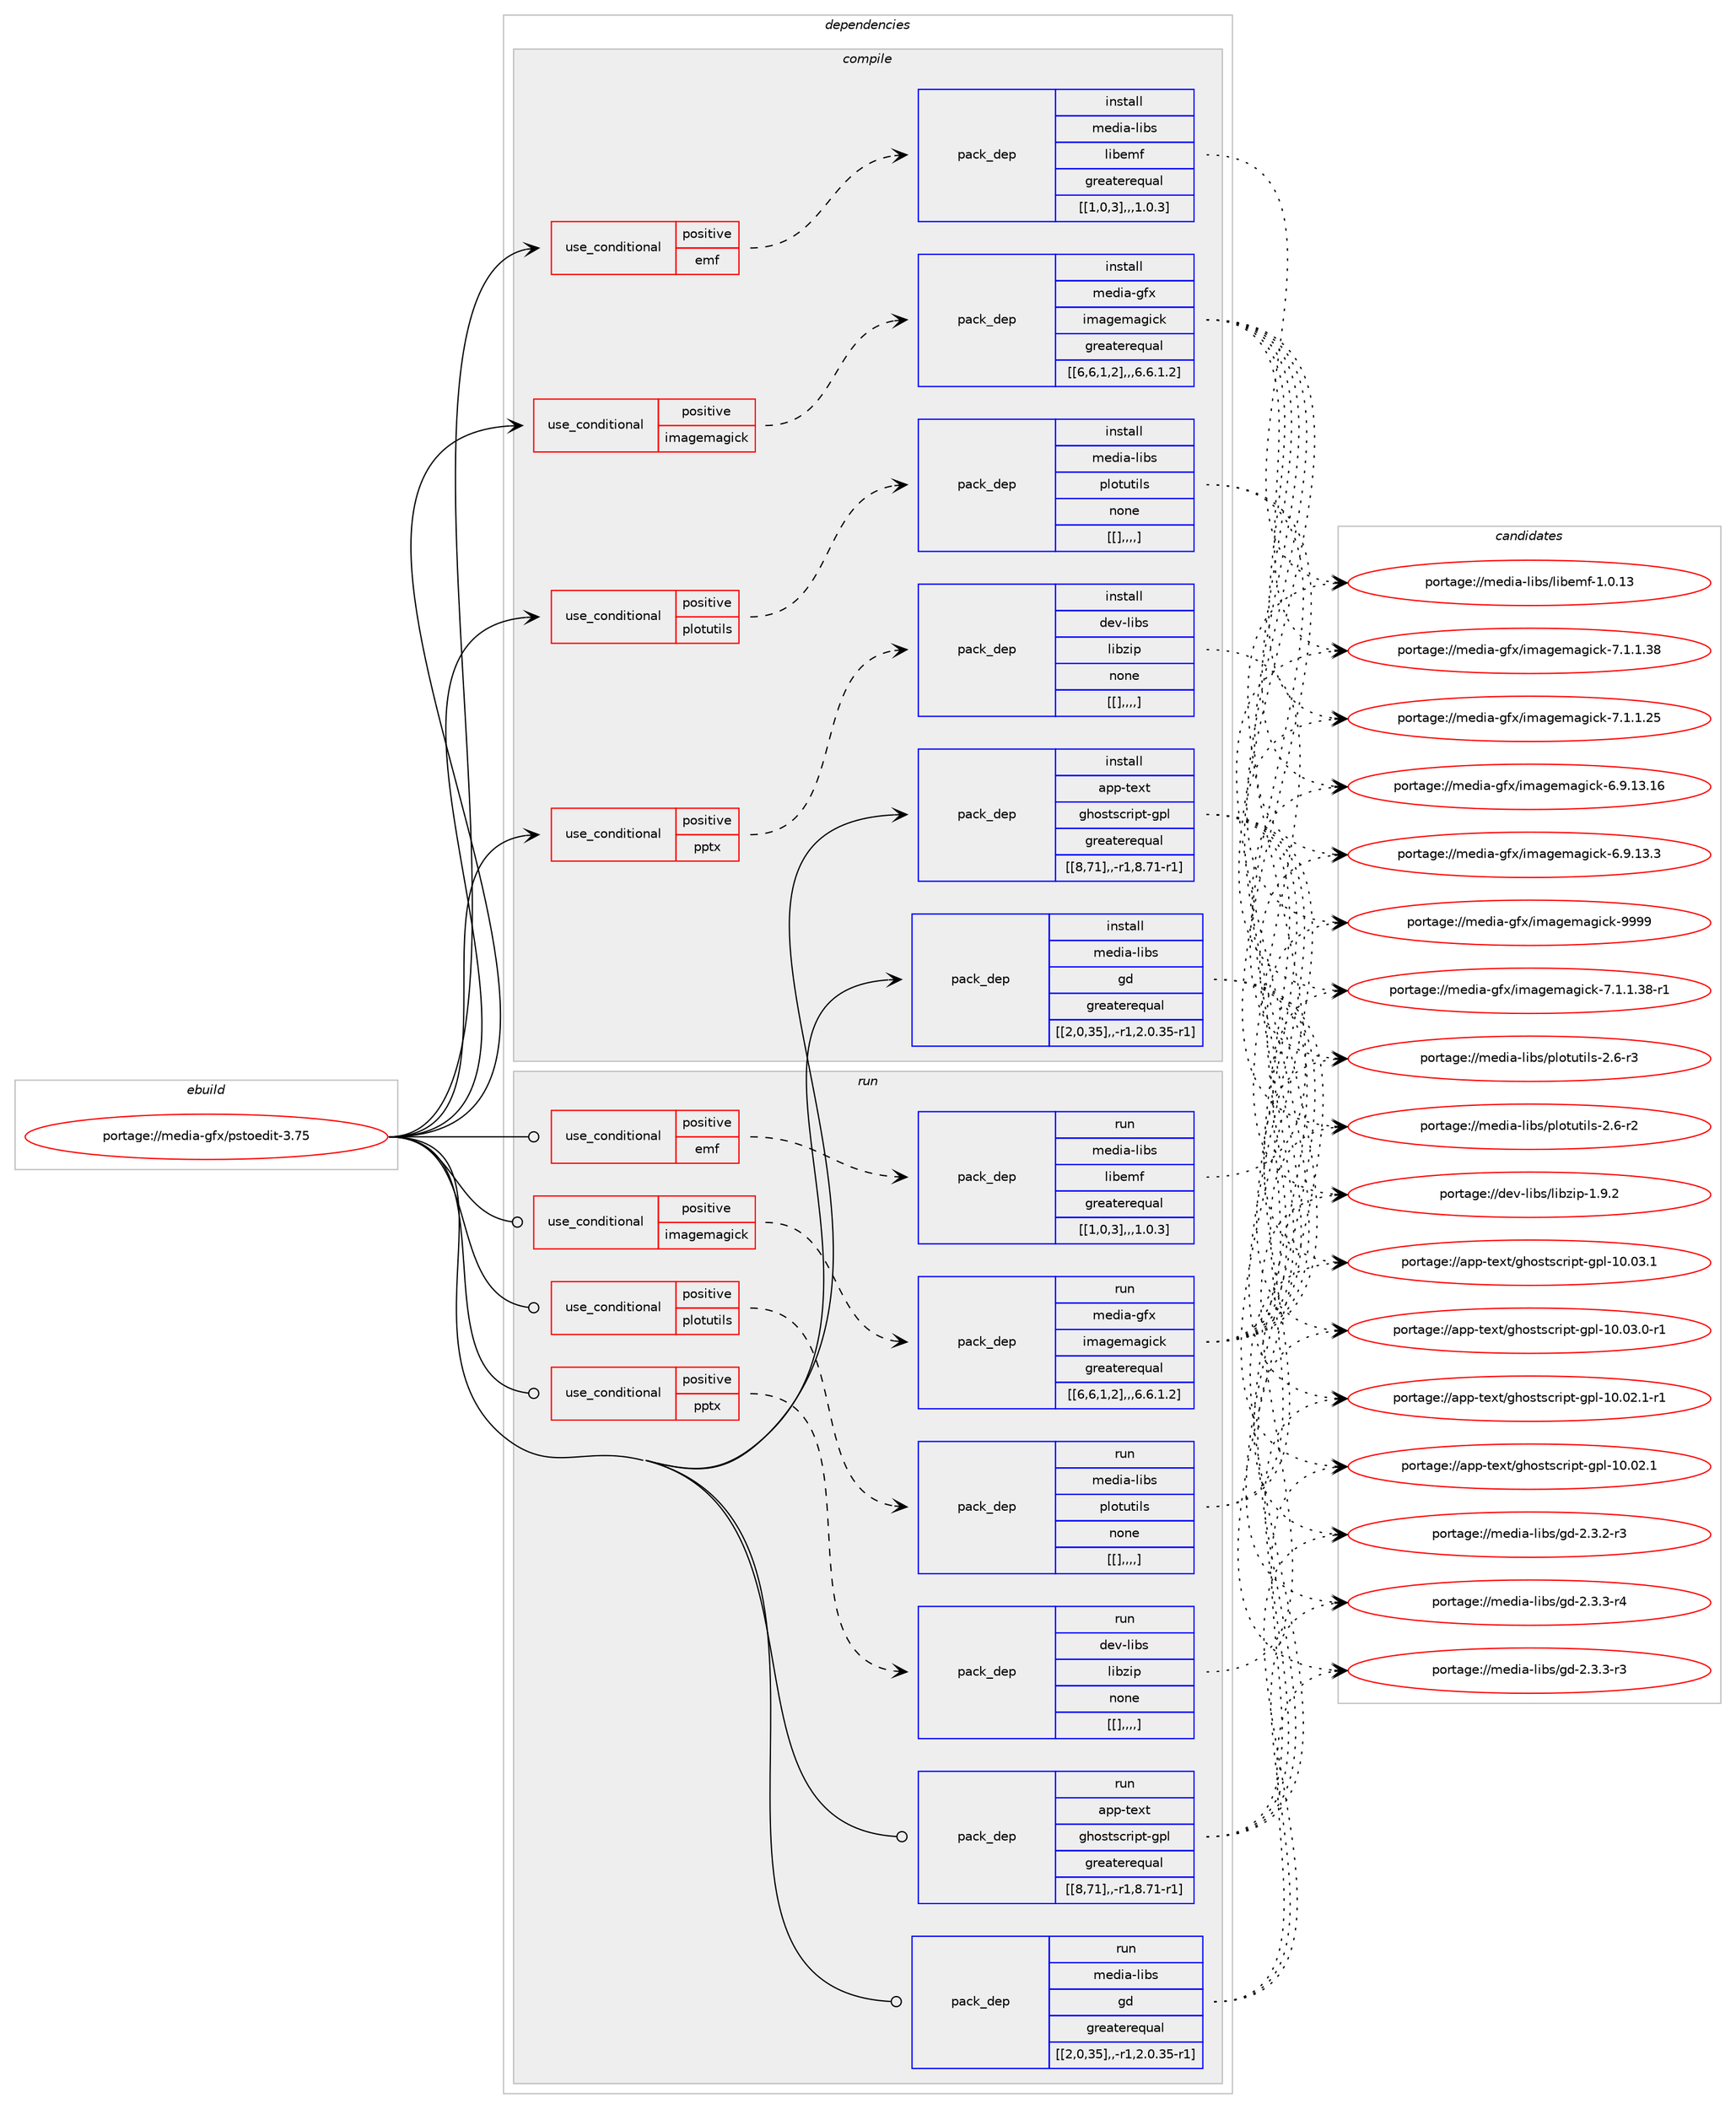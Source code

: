 digraph prolog {

# *************
# Graph options
# *************

newrank=true;
concentrate=true;
compound=true;
graph [rankdir=LR,fontname=Helvetica,fontsize=10,ranksep=1.5];#, ranksep=2.5, nodesep=0.2];
edge  [arrowhead=vee];
node  [fontname=Helvetica,fontsize=10];

# **********
# The ebuild
# **********

subgraph cluster_leftcol {
color=gray;
label=<<i>ebuild</i>>;
id [label="portage://media-gfx/pstoedit-3.75", color=red, width=4, href="../media-gfx/pstoedit-3.75.svg"];
}

# ****************
# The dependencies
# ****************

subgraph cluster_midcol {
color=gray;
label=<<i>dependencies</i>>;
subgraph cluster_compile {
fillcolor="#eeeeee";
style=filled;
label=<<i>compile</i>>;
subgraph cond77453 {
dependency303939 [label=<<TABLE BORDER="0" CELLBORDER="1" CELLSPACING="0" CELLPADDING="4"><TR><TD ROWSPAN="3" CELLPADDING="10">use_conditional</TD></TR><TR><TD>positive</TD></TR><TR><TD>emf</TD></TR></TABLE>>, shape=none, color=red];
subgraph pack224092 {
dependency303940 [label=<<TABLE BORDER="0" CELLBORDER="1" CELLSPACING="0" CELLPADDING="4" WIDTH="220"><TR><TD ROWSPAN="6" CELLPADDING="30">pack_dep</TD></TR><TR><TD WIDTH="110">install</TD></TR><TR><TD>media-libs</TD></TR><TR><TD>libemf</TD></TR><TR><TD>greaterequal</TD></TR><TR><TD>[[1,0,3],,,1.0.3]</TD></TR></TABLE>>, shape=none, color=blue];
}
dependency303939:e -> dependency303940:w [weight=20,style="dashed",arrowhead="vee"];
}
id:e -> dependency303939:w [weight=20,style="solid",arrowhead="vee"];
subgraph cond77454 {
dependency303941 [label=<<TABLE BORDER="0" CELLBORDER="1" CELLSPACING="0" CELLPADDING="4"><TR><TD ROWSPAN="3" CELLPADDING="10">use_conditional</TD></TR><TR><TD>positive</TD></TR><TR><TD>imagemagick</TD></TR></TABLE>>, shape=none, color=red];
subgraph pack224093 {
dependency303942 [label=<<TABLE BORDER="0" CELLBORDER="1" CELLSPACING="0" CELLPADDING="4" WIDTH="220"><TR><TD ROWSPAN="6" CELLPADDING="30">pack_dep</TD></TR><TR><TD WIDTH="110">install</TD></TR><TR><TD>media-gfx</TD></TR><TR><TD>imagemagick</TD></TR><TR><TD>greaterequal</TD></TR><TR><TD>[[6,6,1,2],,,6.6.1.2]</TD></TR></TABLE>>, shape=none, color=blue];
}
dependency303941:e -> dependency303942:w [weight=20,style="dashed",arrowhead="vee"];
}
id:e -> dependency303941:w [weight=20,style="solid",arrowhead="vee"];
subgraph cond77455 {
dependency303943 [label=<<TABLE BORDER="0" CELLBORDER="1" CELLSPACING="0" CELLPADDING="4"><TR><TD ROWSPAN="3" CELLPADDING="10">use_conditional</TD></TR><TR><TD>positive</TD></TR><TR><TD>plotutils</TD></TR></TABLE>>, shape=none, color=red];
subgraph pack224094 {
dependency303944 [label=<<TABLE BORDER="0" CELLBORDER="1" CELLSPACING="0" CELLPADDING="4" WIDTH="220"><TR><TD ROWSPAN="6" CELLPADDING="30">pack_dep</TD></TR><TR><TD WIDTH="110">install</TD></TR><TR><TD>media-libs</TD></TR><TR><TD>plotutils</TD></TR><TR><TD>none</TD></TR><TR><TD>[[],,,,]</TD></TR></TABLE>>, shape=none, color=blue];
}
dependency303943:e -> dependency303944:w [weight=20,style="dashed",arrowhead="vee"];
}
id:e -> dependency303943:w [weight=20,style="solid",arrowhead="vee"];
subgraph cond77456 {
dependency303945 [label=<<TABLE BORDER="0" CELLBORDER="1" CELLSPACING="0" CELLPADDING="4"><TR><TD ROWSPAN="3" CELLPADDING="10">use_conditional</TD></TR><TR><TD>positive</TD></TR><TR><TD>pptx</TD></TR></TABLE>>, shape=none, color=red];
subgraph pack224095 {
dependency303946 [label=<<TABLE BORDER="0" CELLBORDER="1" CELLSPACING="0" CELLPADDING="4" WIDTH="220"><TR><TD ROWSPAN="6" CELLPADDING="30">pack_dep</TD></TR><TR><TD WIDTH="110">install</TD></TR><TR><TD>dev-libs</TD></TR><TR><TD>libzip</TD></TR><TR><TD>none</TD></TR><TR><TD>[[],,,,]</TD></TR></TABLE>>, shape=none, color=blue];
}
dependency303945:e -> dependency303946:w [weight=20,style="dashed",arrowhead="vee"];
}
id:e -> dependency303945:w [weight=20,style="solid",arrowhead="vee"];
subgraph pack224096 {
dependency303947 [label=<<TABLE BORDER="0" CELLBORDER="1" CELLSPACING="0" CELLPADDING="4" WIDTH="220"><TR><TD ROWSPAN="6" CELLPADDING="30">pack_dep</TD></TR><TR><TD WIDTH="110">install</TD></TR><TR><TD>app-text</TD></TR><TR><TD>ghostscript-gpl</TD></TR><TR><TD>greaterequal</TD></TR><TR><TD>[[8,71],,-r1,8.71-r1]</TD></TR></TABLE>>, shape=none, color=blue];
}
id:e -> dependency303947:w [weight=20,style="solid",arrowhead="vee"];
subgraph pack224097 {
dependency303948 [label=<<TABLE BORDER="0" CELLBORDER="1" CELLSPACING="0" CELLPADDING="4" WIDTH="220"><TR><TD ROWSPAN="6" CELLPADDING="30">pack_dep</TD></TR><TR><TD WIDTH="110">install</TD></TR><TR><TD>media-libs</TD></TR><TR><TD>gd</TD></TR><TR><TD>greaterequal</TD></TR><TR><TD>[[2,0,35],,-r1,2.0.35-r1]</TD></TR></TABLE>>, shape=none, color=blue];
}
id:e -> dependency303948:w [weight=20,style="solid",arrowhead="vee"];
}
subgraph cluster_compileandrun {
fillcolor="#eeeeee";
style=filled;
label=<<i>compile and run</i>>;
}
subgraph cluster_run {
fillcolor="#eeeeee";
style=filled;
label=<<i>run</i>>;
subgraph cond77457 {
dependency303949 [label=<<TABLE BORDER="0" CELLBORDER="1" CELLSPACING="0" CELLPADDING="4"><TR><TD ROWSPAN="3" CELLPADDING="10">use_conditional</TD></TR><TR><TD>positive</TD></TR><TR><TD>emf</TD></TR></TABLE>>, shape=none, color=red];
subgraph pack224098 {
dependency303950 [label=<<TABLE BORDER="0" CELLBORDER="1" CELLSPACING="0" CELLPADDING="4" WIDTH="220"><TR><TD ROWSPAN="6" CELLPADDING="30">pack_dep</TD></TR><TR><TD WIDTH="110">run</TD></TR><TR><TD>media-libs</TD></TR><TR><TD>libemf</TD></TR><TR><TD>greaterequal</TD></TR><TR><TD>[[1,0,3],,,1.0.3]</TD></TR></TABLE>>, shape=none, color=blue];
}
dependency303949:e -> dependency303950:w [weight=20,style="dashed",arrowhead="vee"];
}
id:e -> dependency303949:w [weight=20,style="solid",arrowhead="odot"];
subgraph cond77458 {
dependency303951 [label=<<TABLE BORDER="0" CELLBORDER="1" CELLSPACING="0" CELLPADDING="4"><TR><TD ROWSPAN="3" CELLPADDING="10">use_conditional</TD></TR><TR><TD>positive</TD></TR><TR><TD>imagemagick</TD></TR></TABLE>>, shape=none, color=red];
subgraph pack224099 {
dependency303952 [label=<<TABLE BORDER="0" CELLBORDER="1" CELLSPACING="0" CELLPADDING="4" WIDTH="220"><TR><TD ROWSPAN="6" CELLPADDING="30">pack_dep</TD></TR><TR><TD WIDTH="110">run</TD></TR><TR><TD>media-gfx</TD></TR><TR><TD>imagemagick</TD></TR><TR><TD>greaterequal</TD></TR><TR><TD>[[6,6,1,2],,,6.6.1.2]</TD></TR></TABLE>>, shape=none, color=blue];
}
dependency303951:e -> dependency303952:w [weight=20,style="dashed",arrowhead="vee"];
}
id:e -> dependency303951:w [weight=20,style="solid",arrowhead="odot"];
subgraph cond77459 {
dependency303953 [label=<<TABLE BORDER="0" CELLBORDER="1" CELLSPACING="0" CELLPADDING="4"><TR><TD ROWSPAN="3" CELLPADDING="10">use_conditional</TD></TR><TR><TD>positive</TD></TR><TR><TD>plotutils</TD></TR></TABLE>>, shape=none, color=red];
subgraph pack224100 {
dependency303954 [label=<<TABLE BORDER="0" CELLBORDER="1" CELLSPACING="0" CELLPADDING="4" WIDTH="220"><TR><TD ROWSPAN="6" CELLPADDING="30">pack_dep</TD></TR><TR><TD WIDTH="110">run</TD></TR><TR><TD>media-libs</TD></TR><TR><TD>plotutils</TD></TR><TR><TD>none</TD></TR><TR><TD>[[],,,,]</TD></TR></TABLE>>, shape=none, color=blue];
}
dependency303953:e -> dependency303954:w [weight=20,style="dashed",arrowhead="vee"];
}
id:e -> dependency303953:w [weight=20,style="solid",arrowhead="odot"];
subgraph cond77460 {
dependency303955 [label=<<TABLE BORDER="0" CELLBORDER="1" CELLSPACING="0" CELLPADDING="4"><TR><TD ROWSPAN="3" CELLPADDING="10">use_conditional</TD></TR><TR><TD>positive</TD></TR><TR><TD>pptx</TD></TR></TABLE>>, shape=none, color=red];
subgraph pack224101 {
dependency303956 [label=<<TABLE BORDER="0" CELLBORDER="1" CELLSPACING="0" CELLPADDING="4" WIDTH="220"><TR><TD ROWSPAN="6" CELLPADDING="30">pack_dep</TD></TR><TR><TD WIDTH="110">run</TD></TR><TR><TD>dev-libs</TD></TR><TR><TD>libzip</TD></TR><TR><TD>none</TD></TR><TR><TD>[[],,,,]</TD></TR></TABLE>>, shape=none, color=blue];
}
dependency303955:e -> dependency303956:w [weight=20,style="dashed",arrowhead="vee"];
}
id:e -> dependency303955:w [weight=20,style="solid",arrowhead="odot"];
subgraph pack224102 {
dependency303957 [label=<<TABLE BORDER="0" CELLBORDER="1" CELLSPACING="0" CELLPADDING="4" WIDTH="220"><TR><TD ROWSPAN="6" CELLPADDING="30">pack_dep</TD></TR><TR><TD WIDTH="110">run</TD></TR><TR><TD>app-text</TD></TR><TR><TD>ghostscript-gpl</TD></TR><TR><TD>greaterequal</TD></TR><TR><TD>[[8,71],,-r1,8.71-r1]</TD></TR></TABLE>>, shape=none, color=blue];
}
id:e -> dependency303957:w [weight=20,style="solid",arrowhead="odot"];
subgraph pack224103 {
dependency303958 [label=<<TABLE BORDER="0" CELLBORDER="1" CELLSPACING="0" CELLPADDING="4" WIDTH="220"><TR><TD ROWSPAN="6" CELLPADDING="30">pack_dep</TD></TR><TR><TD WIDTH="110">run</TD></TR><TR><TD>media-libs</TD></TR><TR><TD>gd</TD></TR><TR><TD>greaterequal</TD></TR><TR><TD>[[2,0,35],,-r1,2.0.35-r1]</TD></TR></TABLE>>, shape=none, color=blue];
}
id:e -> dependency303958:w [weight=20,style="solid",arrowhead="odot"];
}
}

# **************
# The candidates
# **************

subgraph cluster_choices {
rank=same;
color=gray;
label=<<i>candidates</i>>;

subgraph choice224092 {
color=black;
nodesep=1;
choice109101100105974510810598115471081059810110910245494648464951 [label="portage://media-libs/libemf-1.0.13", color=red, width=4,href="../media-libs/libemf-1.0.13.svg"];
dependency303940:e -> choice109101100105974510810598115471081059810110910245494648464951:w [style=dotted,weight="100"];
}
subgraph choice224093 {
color=black;
nodesep=1;
choice1091011001059745103102120471051099710310110997103105991074557575757 [label="portage://media-gfx/imagemagick-9999", color=red, width=4,href="../media-gfx/imagemagick-9999.svg"];
choice1091011001059745103102120471051099710310110997103105991074555464946494651564511449 [label="portage://media-gfx/imagemagick-7.1.1.38-r1", color=red, width=4,href="../media-gfx/imagemagick-7.1.1.38-r1.svg"];
choice109101100105974510310212047105109971031011099710310599107455546494649465156 [label="portage://media-gfx/imagemagick-7.1.1.38", color=red, width=4,href="../media-gfx/imagemagick-7.1.1.38.svg"];
choice109101100105974510310212047105109971031011099710310599107455546494649465053 [label="portage://media-gfx/imagemagick-7.1.1.25", color=red, width=4,href="../media-gfx/imagemagick-7.1.1.25.svg"];
choice10910110010597451031021204710510997103101109971031059910745544657464951464954 [label="portage://media-gfx/imagemagick-6.9.13.16", color=red, width=4,href="../media-gfx/imagemagick-6.9.13.16.svg"];
choice109101100105974510310212047105109971031011099710310599107455446574649514651 [label="portage://media-gfx/imagemagick-6.9.13.3", color=red, width=4,href="../media-gfx/imagemagick-6.9.13.3.svg"];
dependency303942:e -> choice1091011001059745103102120471051099710310110997103105991074557575757:w [style=dotted,weight="100"];
dependency303942:e -> choice1091011001059745103102120471051099710310110997103105991074555464946494651564511449:w [style=dotted,weight="100"];
dependency303942:e -> choice109101100105974510310212047105109971031011099710310599107455546494649465156:w [style=dotted,weight="100"];
dependency303942:e -> choice109101100105974510310212047105109971031011099710310599107455546494649465053:w [style=dotted,weight="100"];
dependency303942:e -> choice10910110010597451031021204710510997103101109971031059910745544657464951464954:w [style=dotted,weight="100"];
dependency303942:e -> choice109101100105974510310212047105109971031011099710310599107455446574649514651:w [style=dotted,weight="100"];
}
subgraph choice224094 {
color=black;
nodesep=1;
choice10910110010597451081059811547112108111116117116105108115455046544511451 [label="portage://media-libs/plotutils-2.6-r3", color=red, width=4,href="../media-libs/plotutils-2.6-r3.svg"];
choice10910110010597451081059811547112108111116117116105108115455046544511450 [label="portage://media-libs/plotutils-2.6-r2", color=red, width=4,href="../media-libs/plotutils-2.6-r2.svg"];
dependency303944:e -> choice10910110010597451081059811547112108111116117116105108115455046544511451:w [style=dotted,weight="100"];
dependency303944:e -> choice10910110010597451081059811547112108111116117116105108115455046544511450:w [style=dotted,weight="100"];
}
subgraph choice224095 {
color=black;
nodesep=1;
choice10010111845108105981154710810598122105112454946574650 [label="portage://dev-libs/libzip-1.9.2", color=red, width=4,href="../dev-libs/libzip-1.9.2.svg"];
dependency303946:e -> choice10010111845108105981154710810598122105112454946574650:w [style=dotted,weight="100"];
}
subgraph choice224096 {
color=black;
nodesep=1;
choice97112112451161011201164710310411111511611599114105112116451031121084549484648514649 [label="portage://app-text/ghostscript-gpl-10.03.1", color=red, width=4,href="../app-text/ghostscript-gpl-10.03.1.svg"];
choice971121124511610112011647103104111115116115991141051121164510311210845494846485146484511449 [label="portage://app-text/ghostscript-gpl-10.03.0-r1", color=red, width=4,href="../app-text/ghostscript-gpl-10.03.0-r1.svg"];
choice971121124511610112011647103104111115116115991141051121164510311210845494846485046494511449 [label="portage://app-text/ghostscript-gpl-10.02.1-r1", color=red, width=4,href="../app-text/ghostscript-gpl-10.02.1-r1.svg"];
choice97112112451161011201164710310411111511611599114105112116451031121084549484648504649 [label="portage://app-text/ghostscript-gpl-10.02.1", color=red, width=4,href="../app-text/ghostscript-gpl-10.02.1.svg"];
dependency303947:e -> choice97112112451161011201164710310411111511611599114105112116451031121084549484648514649:w [style=dotted,weight="100"];
dependency303947:e -> choice971121124511610112011647103104111115116115991141051121164510311210845494846485146484511449:w [style=dotted,weight="100"];
dependency303947:e -> choice971121124511610112011647103104111115116115991141051121164510311210845494846485046494511449:w [style=dotted,weight="100"];
dependency303947:e -> choice97112112451161011201164710310411111511611599114105112116451031121084549484648504649:w [style=dotted,weight="100"];
}
subgraph choice224097 {
color=black;
nodesep=1;
choice109101100105974510810598115471031004550465146514511452 [label="portage://media-libs/gd-2.3.3-r4", color=red, width=4,href="../media-libs/gd-2.3.3-r4.svg"];
choice109101100105974510810598115471031004550465146514511451 [label="portage://media-libs/gd-2.3.3-r3", color=red, width=4,href="../media-libs/gd-2.3.3-r3.svg"];
choice109101100105974510810598115471031004550465146504511451 [label="portage://media-libs/gd-2.3.2-r3", color=red, width=4,href="../media-libs/gd-2.3.2-r3.svg"];
dependency303948:e -> choice109101100105974510810598115471031004550465146514511452:w [style=dotted,weight="100"];
dependency303948:e -> choice109101100105974510810598115471031004550465146514511451:w [style=dotted,weight="100"];
dependency303948:e -> choice109101100105974510810598115471031004550465146504511451:w [style=dotted,weight="100"];
}
subgraph choice224098 {
color=black;
nodesep=1;
choice109101100105974510810598115471081059810110910245494648464951 [label="portage://media-libs/libemf-1.0.13", color=red, width=4,href="../media-libs/libemf-1.0.13.svg"];
dependency303950:e -> choice109101100105974510810598115471081059810110910245494648464951:w [style=dotted,weight="100"];
}
subgraph choice224099 {
color=black;
nodesep=1;
choice1091011001059745103102120471051099710310110997103105991074557575757 [label="portage://media-gfx/imagemagick-9999", color=red, width=4,href="../media-gfx/imagemagick-9999.svg"];
choice1091011001059745103102120471051099710310110997103105991074555464946494651564511449 [label="portage://media-gfx/imagemagick-7.1.1.38-r1", color=red, width=4,href="../media-gfx/imagemagick-7.1.1.38-r1.svg"];
choice109101100105974510310212047105109971031011099710310599107455546494649465156 [label="portage://media-gfx/imagemagick-7.1.1.38", color=red, width=4,href="../media-gfx/imagemagick-7.1.1.38.svg"];
choice109101100105974510310212047105109971031011099710310599107455546494649465053 [label="portage://media-gfx/imagemagick-7.1.1.25", color=red, width=4,href="../media-gfx/imagemagick-7.1.1.25.svg"];
choice10910110010597451031021204710510997103101109971031059910745544657464951464954 [label="portage://media-gfx/imagemagick-6.9.13.16", color=red, width=4,href="../media-gfx/imagemagick-6.9.13.16.svg"];
choice109101100105974510310212047105109971031011099710310599107455446574649514651 [label="portage://media-gfx/imagemagick-6.9.13.3", color=red, width=4,href="../media-gfx/imagemagick-6.9.13.3.svg"];
dependency303952:e -> choice1091011001059745103102120471051099710310110997103105991074557575757:w [style=dotted,weight="100"];
dependency303952:e -> choice1091011001059745103102120471051099710310110997103105991074555464946494651564511449:w [style=dotted,weight="100"];
dependency303952:e -> choice109101100105974510310212047105109971031011099710310599107455546494649465156:w [style=dotted,weight="100"];
dependency303952:e -> choice109101100105974510310212047105109971031011099710310599107455546494649465053:w [style=dotted,weight="100"];
dependency303952:e -> choice10910110010597451031021204710510997103101109971031059910745544657464951464954:w [style=dotted,weight="100"];
dependency303952:e -> choice109101100105974510310212047105109971031011099710310599107455446574649514651:w [style=dotted,weight="100"];
}
subgraph choice224100 {
color=black;
nodesep=1;
choice10910110010597451081059811547112108111116117116105108115455046544511451 [label="portage://media-libs/plotutils-2.6-r3", color=red, width=4,href="../media-libs/plotutils-2.6-r3.svg"];
choice10910110010597451081059811547112108111116117116105108115455046544511450 [label="portage://media-libs/plotutils-2.6-r2", color=red, width=4,href="../media-libs/plotutils-2.6-r2.svg"];
dependency303954:e -> choice10910110010597451081059811547112108111116117116105108115455046544511451:w [style=dotted,weight="100"];
dependency303954:e -> choice10910110010597451081059811547112108111116117116105108115455046544511450:w [style=dotted,weight="100"];
}
subgraph choice224101 {
color=black;
nodesep=1;
choice10010111845108105981154710810598122105112454946574650 [label="portage://dev-libs/libzip-1.9.2", color=red, width=4,href="../dev-libs/libzip-1.9.2.svg"];
dependency303956:e -> choice10010111845108105981154710810598122105112454946574650:w [style=dotted,weight="100"];
}
subgraph choice224102 {
color=black;
nodesep=1;
choice97112112451161011201164710310411111511611599114105112116451031121084549484648514649 [label="portage://app-text/ghostscript-gpl-10.03.1", color=red, width=4,href="../app-text/ghostscript-gpl-10.03.1.svg"];
choice971121124511610112011647103104111115116115991141051121164510311210845494846485146484511449 [label="portage://app-text/ghostscript-gpl-10.03.0-r1", color=red, width=4,href="../app-text/ghostscript-gpl-10.03.0-r1.svg"];
choice971121124511610112011647103104111115116115991141051121164510311210845494846485046494511449 [label="portage://app-text/ghostscript-gpl-10.02.1-r1", color=red, width=4,href="../app-text/ghostscript-gpl-10.02.1-r1.svg"];
choice97112112451161011201164710310411111511611599114105112116451031121084549484648504649 [label="portage://app-text/ghostscript-gpl-10.02.1", color=red, width=4,href="../app-text/ghostscript-gpl-10.02.1.svg"];
dependency303957:e -> choice97112112451161011201164710310411111511611599114105112116451031121084549484648514649:w [style=dotted,weight="100"];
dependency303957:e -> choice971121124511610112011647103104111115116115991141051121164510311210845494846485146484511449:w [style=dotted,weight="100"];
dependency303957:e -> choice971121124511610112011647103104111115116115991141051121164510311210845494846485046494511449:w [style=dotted,weight="100"];
dependency303957:e -> choice97112112451161011201164710310411111511611599114105112116451031121084549484648504649:w [style=dotted,weight="100"];
}
subgraph choice224103 {
color=black;
nodesep=1;
choice109101100105974510810598115471031004550465146514511452 [label="portage://media-libs/gd-2.3.3-r4", color=red, width=4,href="../media-libs/gd-2.3.3-r4.svg"];
choice109101100105974510810598115471031004550465146514511451 [label="portage://media-libs/gd-2.3.3-r3", color=red, width=4,href="../media-libs/gd-2.3.3-r3.svg"];
choice109101100105974510810598115471031004550465146504511451 [label="portage://media-libs/gd-2.3.2-r3", color=red, width=4,href="../media-libs/gd-2.3.2-r3.svg"];
dependency303958:e -> choice109101100105974510810598115471031004550465146514511452:w [style=dotted,weight="100"];
dependency303958:e -> choice109101100105974510810598115471031004550465146514511451:w [style=dotted,weight="100"];
dependency303958:e -> choice109101100105974510810598115471031004550465146504511451:w [style=dotted,weight="100"];
}
}

}
